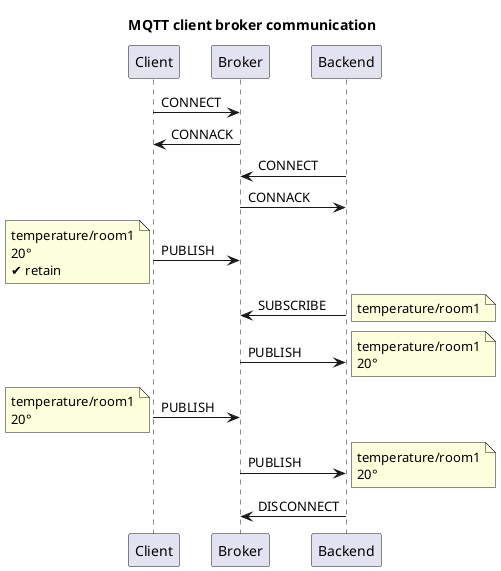 @startuml
title MQTT client broker communication

participant Client
participant Broker
participant Backend


Client -> Broker: CONNECT

Broker -> Client: CONNACK

Backend -> Broker: CONNECT

Broker -> Backend: CONNACK

Client -> Broker: PUBLISH

note left 
            temperature/room1
            20°
            ✔ retain
end note

Backend -> Broker: SUBSCRIBE

note right: temperature/room1

Broker -> Backend: PUBLISH

note right
            temperature/room1
            20°
end note

Client -> Broker: PUBLISH

note left 
            temperature/room1
            20°
end note

Broker -> Backend: PUBLISH
note right
            temperature/room1
            20°
end note

Backend -> Broker: DISCONNECT

@enduml